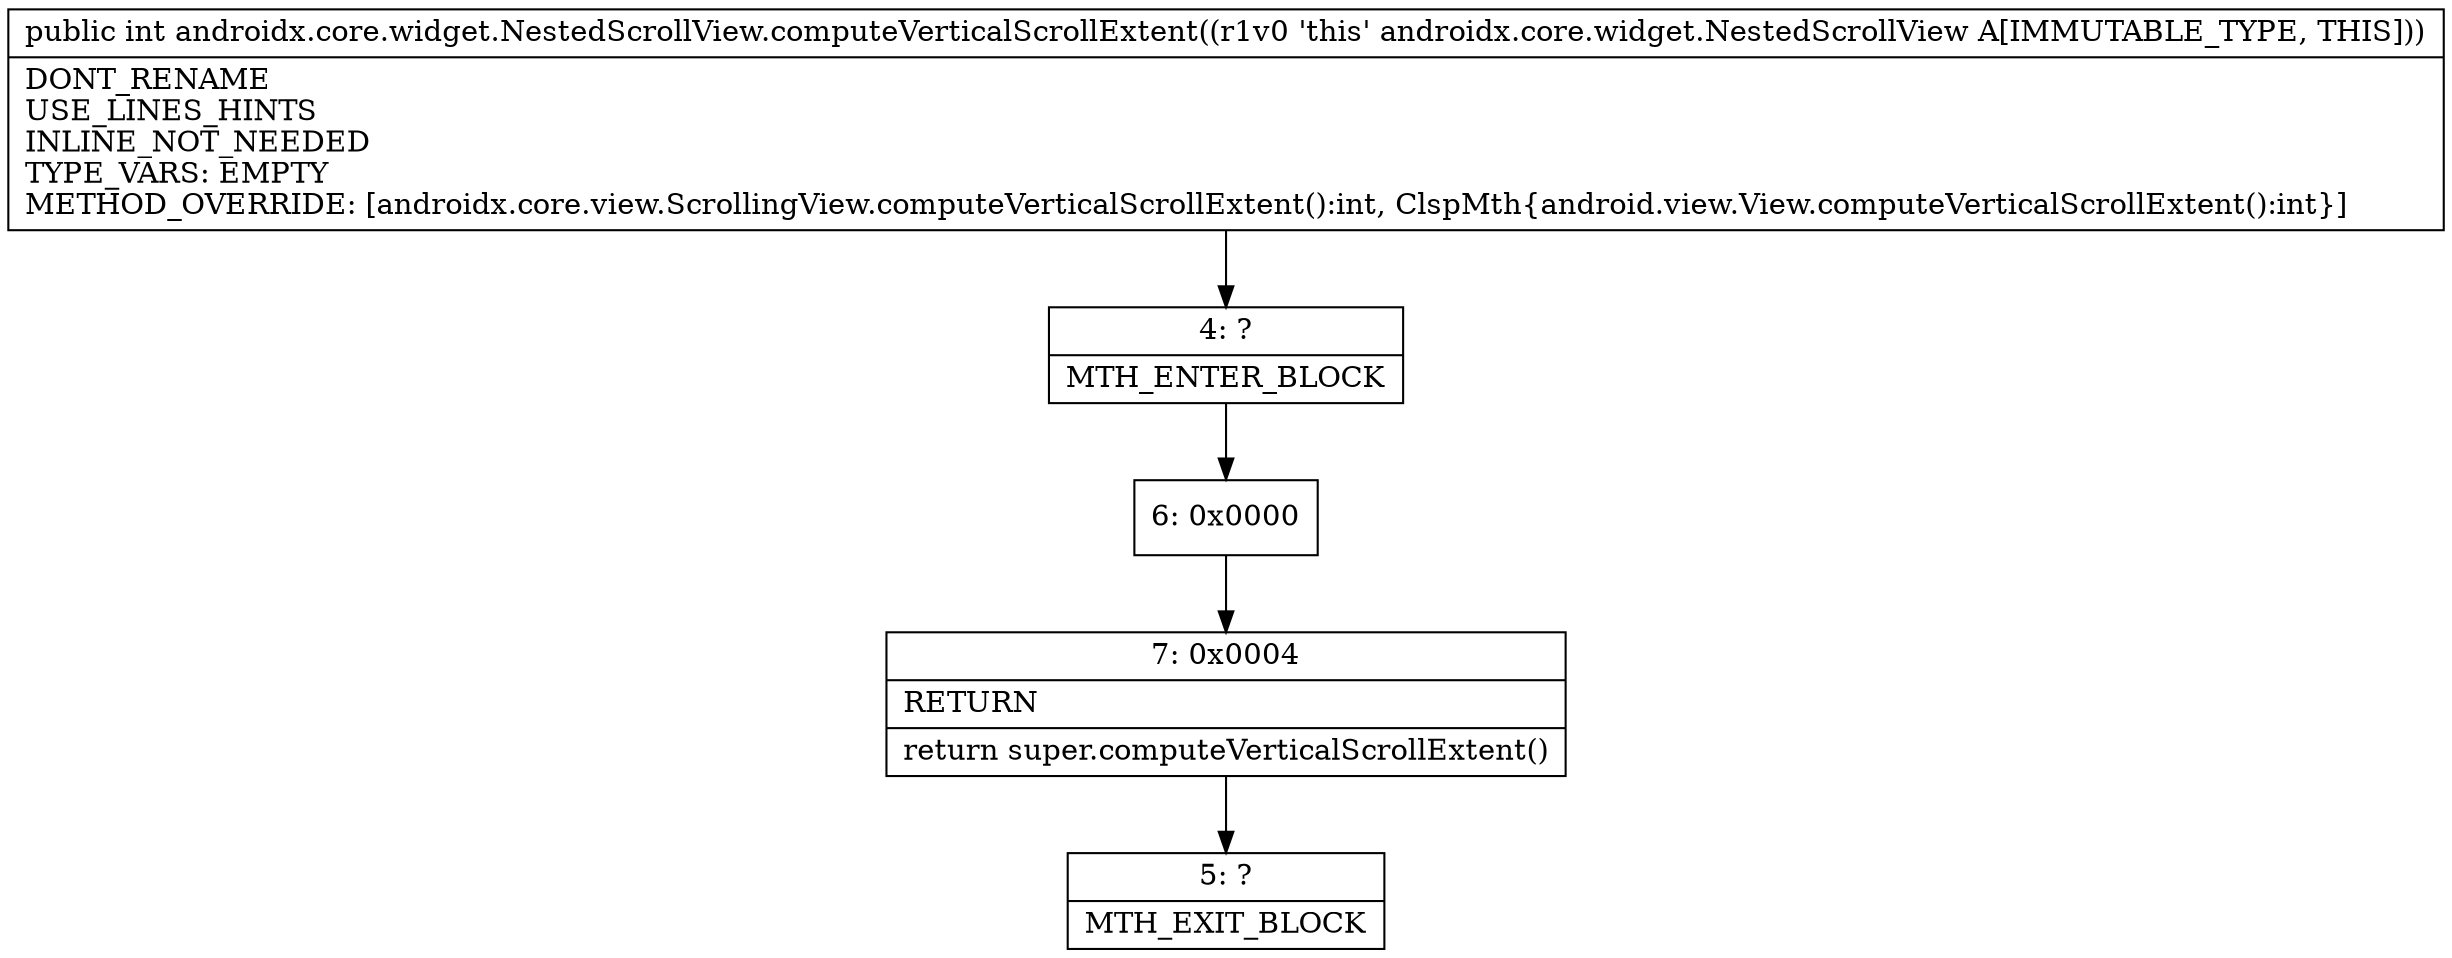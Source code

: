digraph "CFG forandroidx.core.widget.NestedScrollView.computeVerticalScrollExtent()I" {
Node_4 [shape=record,label="{4\:\ ?|MTH_ENTER_BLOCK\l}"];
Node_6 [shape=record,label="{6\:\ 0x0000}"];
Node_7 [shape=record,label="{7\:\ 0x0004|RETURN\l|return super.computeVerticalScrollExtent()\l}"];
Node_5 [shape=record,label="{5\:\ ?|MTH_EXIT_BLOCK\l}"];
MethodNode[shape=record,label="{public int androidx.core.widget.NestedScrollView.computeVerticalScrollExtent((r1v0 'this' androidx.core.widget.NestedScrollView A[IMMUTABLE_TYPE, THIS]))  | DONT_RENAME\lUSE_LINES_HINTS\lINLINE_NOT_NEEDED\lTYPE_VARS: EMPTY\lMETHOD_OVERRIDE: [androidx.core.view.ScrollingView.computeVerticalScrollExtent():int, ClspMth\{android.view.View.computeVerticalScrollExtent():int\}]\l}"];
MethodNode -> Node_4;Node_4 -> Node_6;
Node_6 -> Node_7;
Node_7 -> Node_5;
}

